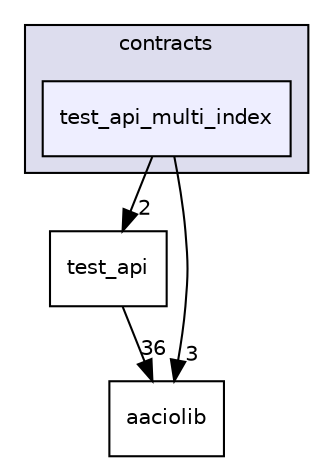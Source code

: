 digraph "contracts/test_api_multi_index" {
  compound=true
  node [ fontsize="10", fontname="Helvetica"];
  edge [ labelfontsize="10", labelfontname="Helvetica"];
  subgraph clusterdir_ae9b15dd87e066e1908bbd90e8f38627 {
    graph [ bgcolor="#ddddee", pencolor="black", label="contracts" fontname="Helvetica", fontsize="10", URL="dir_ae9b15dd87e066e1908bbd90e8f38627.html"]
  dir_c51960f949f4e19b95994e4db802fa65 [shape=box, label="test_api_multi_index", style="filled", fillcolor="#eeeeff", pencolor="black", URL="dir_c51960f949f4e19b95994e4db802fa65.html"];
  }
  dir_4512a307eab2a9ca08d8433965f51830 [shape=box label="test_api" URL="dir_4512a307eab2a9ca08d8433965f51830.html"];
  dir_eebd46385ac17dfe81e47e86b6b64bf0 [shape=box label="aaciolib" URL="dir_eebd46385ac17dfe81e47e86b6b64bf0.html"];
  dir_4512a307eab2a9ca08d8433965f51830->dir_eebd46385ac17dfe81e47e86b6b64bf0 [headlabel="36", labeldistance=1.5 headhref="dir_001640_000015.html"];
  dir_c51960f949f4e19b95994e4db802fa65->dir_4512a307eab2a9ca08d8433965f51830 [headlabel="2", labeldistance=1.5 headhref="dir_001643_001640.html"];
  dir_c51960f949f4e19b95994e4db802fa65->dir_eebd46385ac17dfe81e47e86b6b64bf0 [headlabel="3", labeldistance=1.5 headhref="dir_001643_000015.html"];
}
